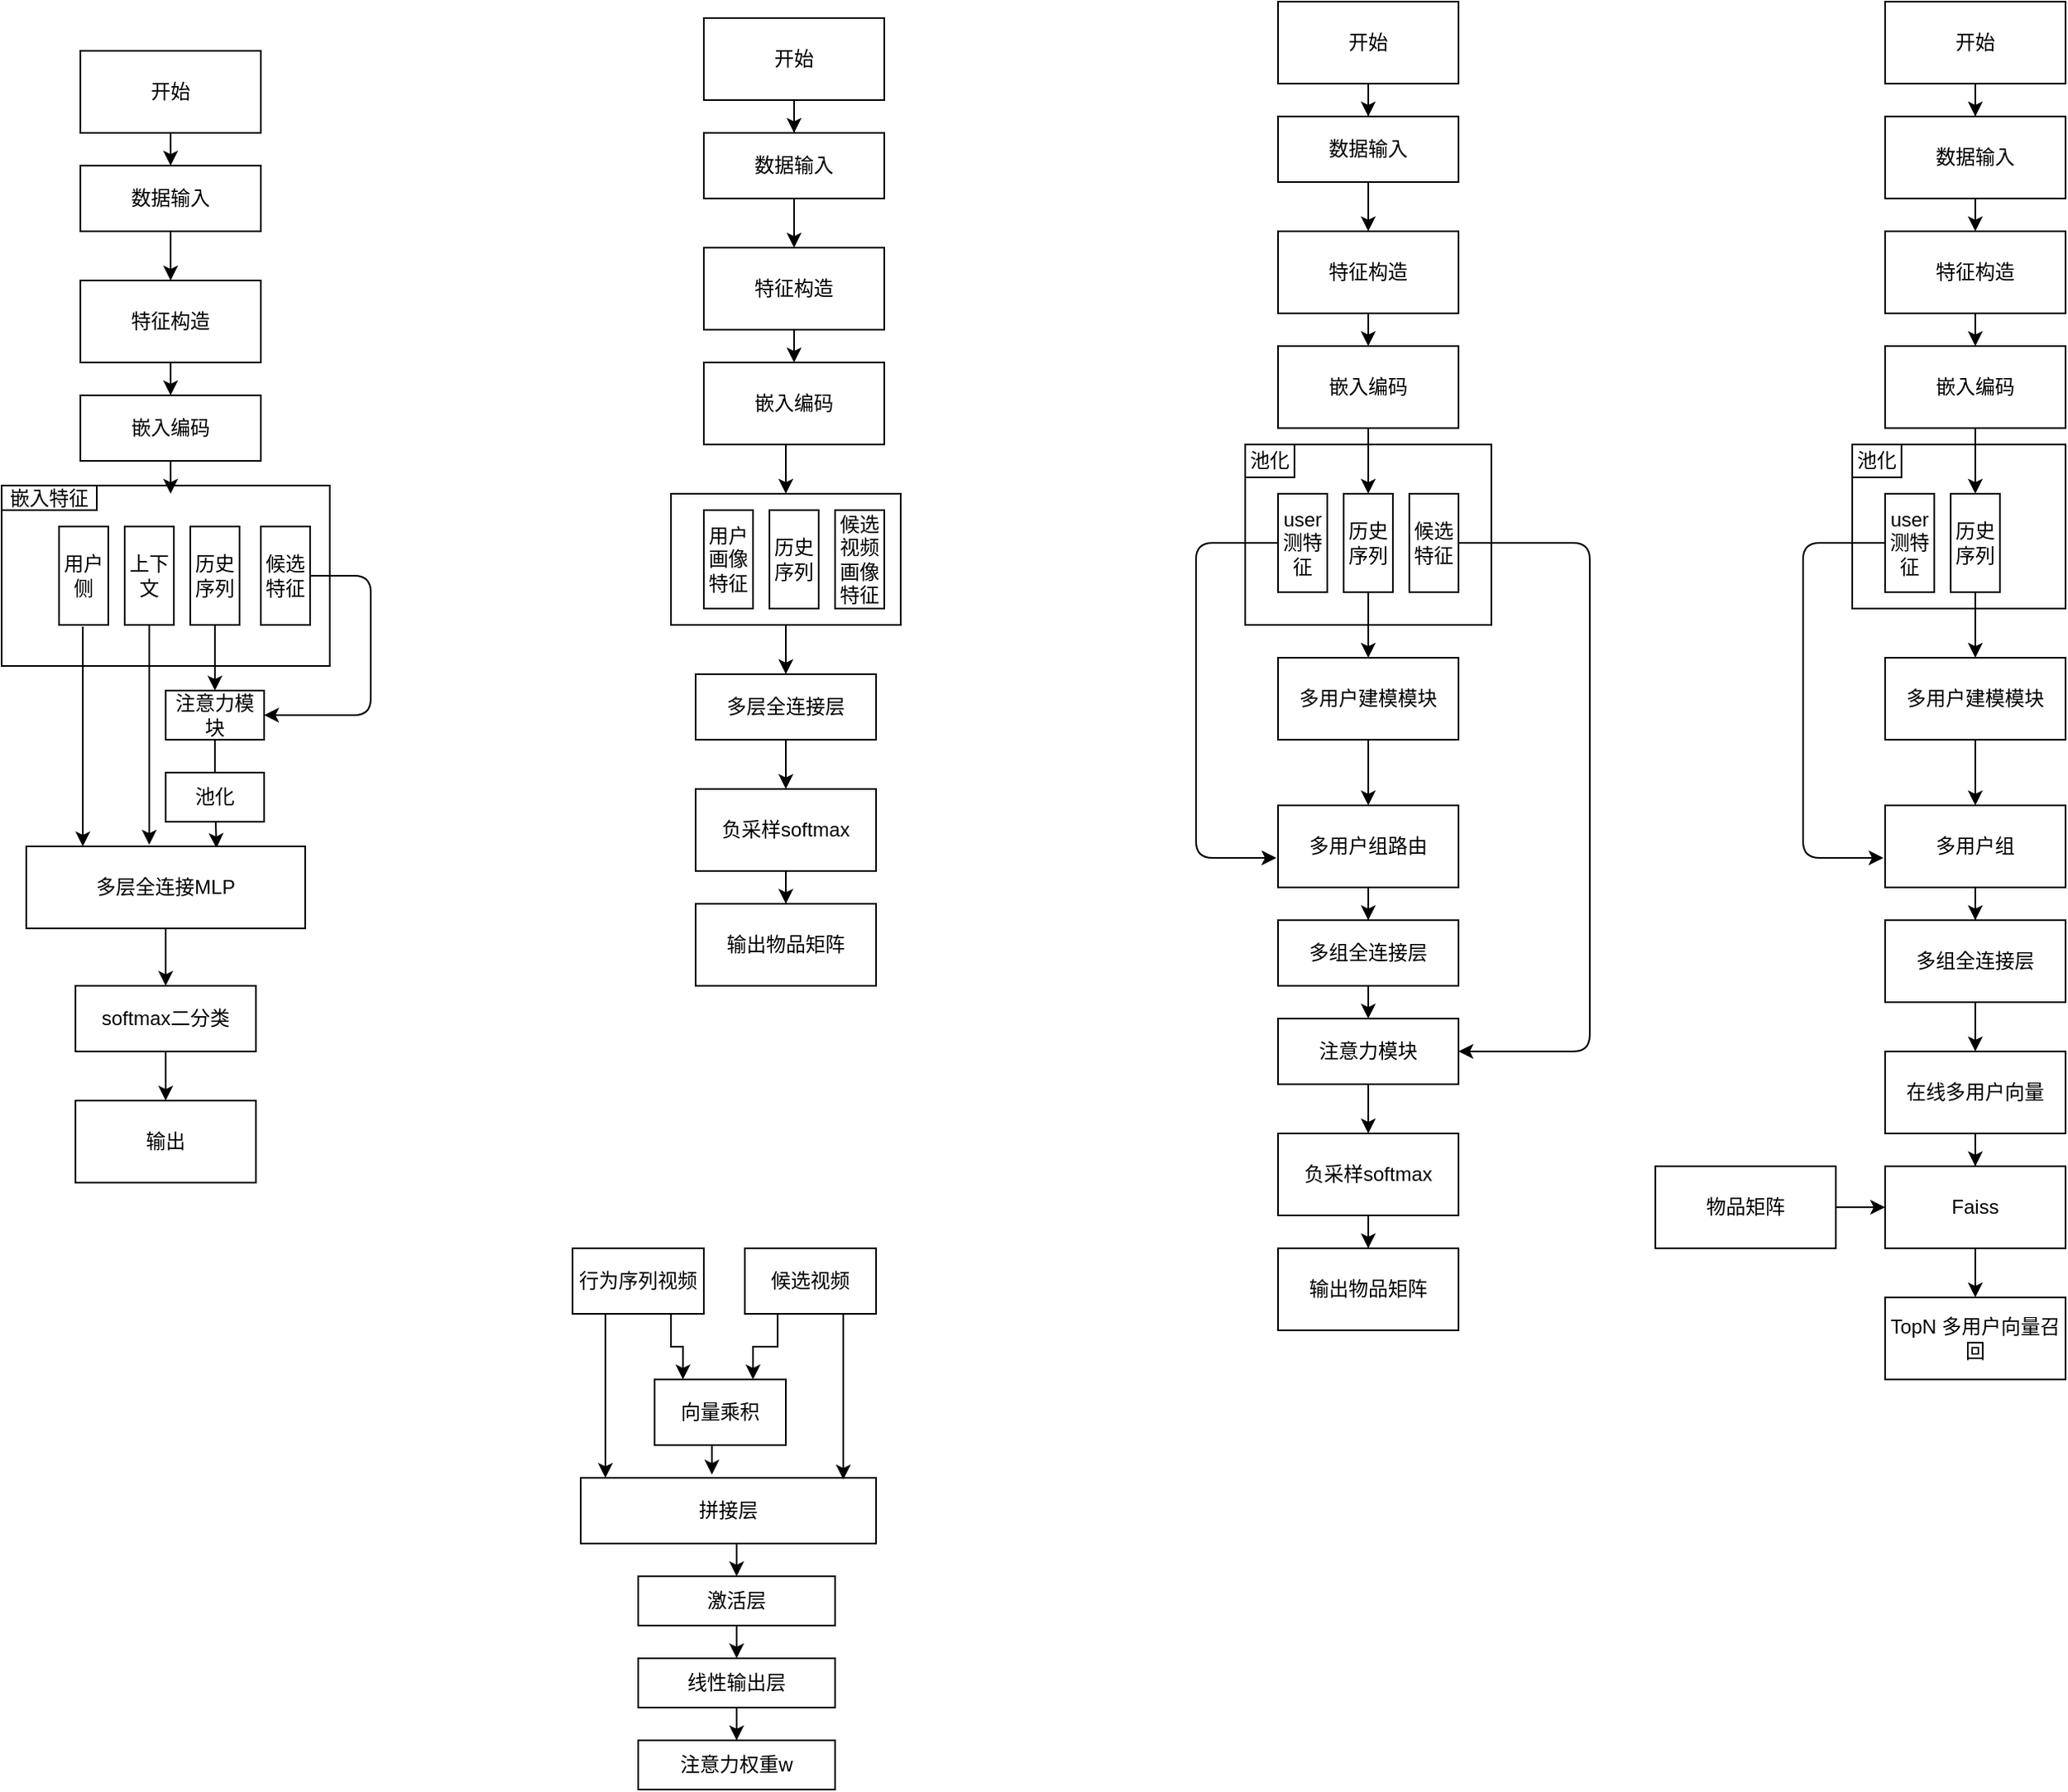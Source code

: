 <mxfile version="13.6.6" type="github">
  <diagram id="kIHqwGlhqWqu5CDYIjrJ" name="Page-1">
    <mxGraphModel dx="2184" dy="811" grid="1" gridSize="10" guides="1" tooltips="1" connect="1" arrows="1" fold="1" page="1" pageScale="1" pageWidth="827" pageHeight="1169" math="0" shadow="0">
      <root>
        <mxCell id="0" />
        <mxCell id="1" parent="0" />
        <mxCell id="nO3CZiCc7D_mRMo5f33q-48" value="" style="rounded=0;whiteSpace=wrap;html=1;" vertex="1" parent="1">
          <mxGeometry x="120" y="290" width="150" height="110" as="geometry" />
        </mxCell>
        <mxCell id="nO3CZiCc7D_mRMo5f33q-93" style="edgeStyle=orthogonalEdgeStyle;rounded=0;orthogonalLoop=1;jettySize=auto;html=1;entryX=0.5;entryY=0;entryDx=0;entryDy=0;" edge="1" parent="1" source="nO3CZiCc7D_mRMo5f33q-1" target="nO3CZiCc7D_mRMo5f33q-4">
          <mxGeometry relative="1" as="geometry" />
        </mxCell>
        <mxCell id="nO3CZiCc7D_mRMo5f33q-1" value="开始" style="rounded=0;whiteSpace=wrap;html=1;" vertex="1" parent="1">
          <mxGeometry x="140" y="20" width="110" height="50" as="geometry" />
        </mxCell>
        <mxCell id="nO3CZiCc7D_mRMo5f33q-94" style="edgeStyle=orthogonalEdgeStyle;rounded=0;orthogonalLoop=1;jettySize=auto;html=1;entryX=0.5;entryY=0;entryDx=0;entryDy=0;" edge="1" parent="1" source="nO3CZiCc7D_mRMo5f33q-4" target="nO3CZiCc7D_mRMo5f33q-5">
          <mxGeometry relative="1" as="geometry" />
        </mxCell>
        <mxCell id="nO3CZiCc7D_mRMo5f33q-4" value="数据输入" style="rounded=0;whiteSpace=wrap;html=1;" vertex="1" parent="1">
          <mxGeometry x="140" y="90" width="110" height="40" as="geometry" />
        </mxCell>
        <mxCell id="nO3CZiCc7D_mRMo5f33q-92" style="edgeStyle=orthogonalEdgeStyle;rounded=0;orthogonalLoop=1;jettySize=auto;html=1;exitX=0.5;exitY=1;exitDx=0;exitDy=0;entryX=0.5;entryY=0;entryDx=0;entryDy=0;" edge="1" parent="1" source="nO3CZiCc7D_mRMo5f33q-5" target="nO3CZiCc7D_mRMo5f33q-6">
          <mxGeometry relative="1" as="geometry" />
        </mxCell>
        <mxCell id="nO3CZiCc7D_mRMo5f33q-5" value="特征构造" style="rounded=0;whiteSpace=wrap;html=1;" vertex="1" parent="1">
          <mxGeometry x="140" y="160" width="110" height="50" as="geometry" />
        </mxCell>
        <mxCell id="nO3CZiCc7D_mRMo5f33q-58" style="edgeStyle=orthogonalEdgeStyle;rounded=0;orthogonalLoop=1;jettySize=auto;html=1;exitX=0.5;exitY=1;exitDx=0;exitDy=0;entryX=0.5;entryY=0;entryDx=0;entryDy=0;" edge="1" parent="1" source="nO3CZiCc7D_mRMo5f33q-6" target="nO3CZiCc7D_mRMo5f33q-46">
          <mxGeometry relative="1" as="geometry" />
        </mxCell>
        <mxCell id="nO3CZiCc7D_mRMo5f33q-6" value="嵌入编码" style="rounded=0;whiteSpace=wrap;html=1;" vertex="1" parent="1">
          <mxGeometry x="140" y="230" width="110" height="50" as="geometry" />
        </mxCell>
        <mxCell id="nO3CZiCc7D_mRMo5f33q-12" value="" style="edgeStyle=orthogonalEdgeStyle;rounded=0;orthogonalLoop=1;jettySize=auto;html=1;" edge="1" parent="1" source="nO3CZiCc7D_mRMo5f33q-7" target="nO3CZiCc7D_mRMo5f33q-11">
          <mxGeometry relative="1" as="geometry" />
        </mxCell>
        <mxCell id="nO3CZiCc7D_mRMo5f33q-7" value="多用户建模模块" style="rounded=0;whiteSpace=wrap;html=1;" vertex="1" parent="1">
          <mxGeometry x="140" y="420" width="110" height="50" as="geometry" />
        </mxCell>
        <mxCell id="nO3CZiCc7D_mRMo5f33q-14" value="" style="edgeStyle=orthogonalEdgeStyle;rounded=0;orthogonalLoop=1;jettySize=auto;html=1;" edge="1" parent="1" source="nO3CZiCc7D_mRMo5f33q-11" target="nO3CZiCc7D_mRMo5f33q-13">
          <mxGeometry relative="1" as="geometry" />
        </mxCell>
        <mxCell id="nO3CZiCc7D_mRMo5f33q-11" value="多用户组路由" style="rounded=0;whiteSpace=wrap;html=1;" vertex="1" parent="1">
          <mxGeometry x="140" y="510" width="110" height="50" as="geometry" />
        </mxCell>
        <mxCell id="nO3CZiCc7D_mRMo5f33q-96" style="edgeStyle=orthogonalEdgeStyle;rounded=0;orthogonalLoop=1;jettySize=auto;html=1;exitX=0.5;exitY=1;exitDx=0;exitDy=0;entryX=0.5;entryY=0;entryDx=0;entryDy=0;" edge="1" parent="1" source="nO3CZiCc7D_mRMo5f33q-13" target="nO3CZiCc7D_mRMo5f33q-34">
          <mxGeometry relative="1" as="geometry" />
        </mxCell>
        <mxCell id="nO3CZiCc7D_mRMo5f33q-13" value="多组全连接层" style="rounded=0;whiteSpace=wrap;html=1;" vertex="1" parent="1">
          <mxGeometry x="140" y="580" width="110" height="40" as="geometry" />
        </mxCell>
        <mxCell id="nO3CZiCc7D_mRMo5f33q-61" value="" style="edgeStyle=orthogonalEdgeStyle;rounded=0;orthogonalLoop=1;jettySize=auto;html=1;" edge="1" parent="1" source="nO3CZiCc7D_mRMo5f33q-15" target="nO3CZiCc7D_mRMo5f33q-60">
          <mxGeometry relative="1" as="geometry" />
        </mxCell>
        <mxCell id="nO3CZiCc7D_mRMo5f33q-15" value="负采样softmax" style="rounded=0;whiteSpace=wrap;html=1;" vertex="1" parent="1">
          <mxGeometry x="140" y="710" width="110" height="50" as="geometry" />
        </mxCell>
        <mxCell id="nO3CZiCc7D_mRMo5f33q-98" style="edgeStyle=orthogonalEdgeStyle;rounded=0;orthogonalLoop=1;jettySize=auto;html=1;exitX=0.5;exitY=1;exitDx=0;exitDy=0;entryX=0.5;entryY=0;entryDx=0;entryDy=0;" edge="1" parent="1" source="nO3CZiCc7D_mRMo5f33q-34" target="nO3CZiCc7D_mRMo5f33q-15">
          <mxGeometry relative="1" as="geometry" />
        </mxCell>
        <mxCell id="nO3CZiCc7D_mRMo5f33q-34" value="注意力模块" style="rounded=0;whiteSpace=wrap;html=1;" vertex="1" parent="1">
          <mxGeometry x="140" y="640" width="110" height="40" as="geometry" />
        </mxCell>
        <mxCell id="nO3CZiCc7D_mRMo5f33q-45" value="user测特征" style="rounded=0;whiteSpace=wrap;html=1;" vertex="1" parent="1">
          <mxGeometry x="140" y="320" width="30" height="60" as="geometry" />
        </mxCell>
        <mxCell id="nO3CZiCc7D_mRMo5f33q-59" value="" style="edgeStyle=orthogonalEdgeStyle;rounded=0;orthogonalLoop=1;jettySize=auto;html=1;" edge="1" parent="1" source="nO3CZiCc7D_mRMo5f33q-46" target="nO3CZiCc7D_mRMo5f33q-7">
          <mxGeometry relative="1" as="geometry" />
        </mxCell>
        <mxCell id="nO3CZiCc7D_mRMo5f33q-46" value="历史序列" style="rounded=0;whiteSpace=wrap;html=1;" vertex="1" parent="1">
          <mxGeometry x="180" y="320" width="30" height="60" as="geometry" />
        </mxCell>
        <mxCell id="nO3CZiCc7D_mRMo5f33q-47" value="候选特征" style="rounded=0;whiteSpace=wrap;html=1;" vertex="1" parent="1">
          <mxGeometry x="220" y="320" width="30" height="60" as="geometry" />
        </mxCell>
        <mxCell id="nO3CZiCc7D_mRMo5f33q-52" value="池化" style="rounded=0;whiteSpace=wrap;html=1;" vertex="1" parent="1">
          <mxGeometry x="120" y="290" width="30" height="20" as="geometry" />
        </mxCell>
        <mxCell id="nO3CZiCc7D_mRMo5f33q-56" value="" style="edgeStyle=elbowEdgeStyle;elbow=vertical;endArrow=classic;html=1;exitX=0;exitY=0.5;exitDx=0;exitDy=0;entryX=-0.009;entryY=0.64;entryDx=0;entryDy=0;entryPerimeter=0;" edge="1" parent="1" source="nO3CZiCc7D_mRMo5f33q-45" target="nO3CZiCc7D_mRMo5f33q-11">
          <mxGeometry width="50" height="50" relative="1" as="geometry">
            <mxPoint x="50" y="360" as="sourcePoint" />
            <mxPoint x="120" y="630" as="targetPoint" />
            <Array as="points">
              <mxPoint x="90" y="450" />
              <mxPoint x="90" y="530" />
              <mxPoint x="90" y="480" />
              <mxPoint x="50" y="440" />
            </Array>
          </mxGeometry>
        </mxCell>
        <mxCell id="nO3CZiCc7D_mRMo5f33q-57" value="" style="edgeStyle=elbowEdgeStyle;elbow=vertical;endArrow=classic;html=1;entryX=1;entryY=0.5;entryDx=0;entryDy=0;exitX=1;exitY=0.5;exitDx=0;exitDy=0;" edge="1" parent="1" source="nO3CZiCc7D_mRMo5f33q-47" target="nO3CZiCc7D_mRMo5f33q-34">
          <mxGeometry width="50" height="50" relative="1" as="geometry">
            <mxPoint x="310" y="350" as="sourcePoint" />
            <mxPoint x="360" y="560" as="targetPoint" />
            <Array as="points">
              <mxPoint x="330" y="530" />
              <mxPoint x="100" y="540" />
              <mxPoint x="100" y="490" />
              <mxPoint x="60" y="450" />
            </Array>
          </mxGeometry>
        </mxCell>
        <mxCell id="nO3CZiCc7D_mRMo5f33q-60" value="输出物品矩阵" style="rounded=0;whiteSpace=wrap;html=1;" vertex="1" parent="1">
          <mxGeometry x="140" y="780" width="110" height="50" as="geometry" />
        </mxCell>
        <mxCell id="nO3CZiCc7D_mRMo5f33q-62" value="" style="rounded=0;whiteSpace=wrap;html=1;" vertex="1" parent="1">
          <mxGeometry x="490" y="290" width="130" height="100" as="geometry" />
        </mxCell>
        <mxCell id="nO3CZiCc7D_mRMo5f33q-99" style="edgeStyle=orthogonalEdgeStyle;rounded=0;orthogonalLoop=1;jettySize=auto;html=1;entryX=0.5;entryY=0;entryDx=0;entryDy=0;" edge="1" parent="1" source="nO3CZiCc7D_mRMo5f33q-64" target="nO3CZiCc7D_mRMo5f33q-66">
          <mxGeometry relative="1" as="geometry" />
        </mxCell>
        <mxCell id="nO3CZiCc7D_mRMo5f33q-64" value="开始" style="rounded=0;whiteSpace=wrap;html=1;" vertex="1" parent="1">
          <mxGeometry x="510" y="20" width="110" height="50" as="geometry" />
        </mxCell>
        <mxCell id="nO3CZiCc7D_mRMo5f33q-100" style="edgeStyle=orthogonalEdgeStyle;rounded=0;orthogonalLoop=1;jettySize=auto;html=1;exitX=0.5;exitY=1;exitDx=0;exitDy=0;entryX=0.5;entryY=0;entryDx=0;entryDy=0;" edge="1" parent="1" source="nO3CZiCc7D_mRMo5f33q-66" target="nO3CZiCc7D_mRMo5f33q-67">
          <mxGeometry relative="1" as="geometry" />
        </mxCell>
        <mxCell id="nO3CZiCc7D_mRMo5f33q-66" value="数据输入" style="rounded=0;whiteSpace=wrap;html=1;" vertex="1" parent="1">
          <mxGeometry x="510" y="90" width="110" height="50" as="geometry" />
        </mxCell>
        <mxCell id="nO3CZiCc7D_mRMo5f33q-95" style="edgeStyle=orthogonalEdgeStyle;rounded=0;orthogonalLoop=1;jettySize=auto;html=1;exitX=0.5;exitY=1;exitDx=0;exitDy=0;entryX=0.5;entryY=0;entryDx=0;entryDy=0;" edge="1" parent="1" source="nO3CZiCc7D_mRMo5f33q-67" target="nO3CZiCc7D_mRMo5f33q-69">
          <mxGeometry relative="1" as="geometry" />
        </mxCell>
        <mxCell id="nO3CZiCc7D_mRMo5f33q-67" value="特征构造" style="rounded=0;whiteSpace=wrap;html=1;" vertex="1" parent="1">
          <mxGeometry x="510" y="160" width="110" height="50" as="geometry" />
        </mxCell>
        <mxCell id="nO3CZiCc7D_mRMo5f33q-68" style="edgeStyle=orthogonalEdgeStyle;rounded=0;orthogonalLoop=1;jettySize=auto;html=1;exitX=0.5;exitY=1;exitDx=0;exitDy=0;entryX=0.5;entryY=0;entryDx=0;entryDy=0;" edge="1" parent="1" source="nO3CZiCc7D_mRMo5f33q-69" target="nO3CZiCc7D_mRMo5f33q-81">
          <mxGeometry relative="1" as="geometry" />
        </mxCell>
        <mxCell id="nO3CZiCc7D_mRMo5f33q-69" value="嵌入编码" style="rounded=0;whiteSpace=wrap;html=1;" vertex="1" parent="1">
          <mxGeometry x="510" y="230" width="110" height="50" as="geometry" />
        </mxCell>
        <mxCell id="nO3CZiCc7D_mRMo5f33q-70" value="" style="edgeStyle=orthogonalEdgeStyle;rounded=0;orthogonalLoop=1;jettySize=auto;html=1;" edge="1" parent="1" source="nO3CZiCc7D_mRMo5f33q-71" target="nO3CZiCc7D_mRMo5f33q-73">
          <mxGeometry relative="1" as="geometry" />
        </mxCell>
        <mxCell id="nO3CZiCc7D_mRMo5f33q-71" value="多用户建模模块" style="rounded=0;whiteSpace=wrap;html=1;" vertex="1" parent="1">
          <mxGeometry x="510" y="420" width="110" height="50" as="geometry" />
        </mxCell>
        <mxCell id="nO3CZiCc7D_mRMo5f33q-72" value="" style="edgeStyle=orthogonalEdgeStyle;rounded=0;orthogonalLoop=1;jettySize=auto;html=1;" edge="1" parent="1" source="nO3CZiCc7D_mRMo5f33q-73" target="nO3CZiCc7D_mRMo5f33q-75">
          <mxGeometry relative="1" as="geometry" />
        </mxCell>
        <mxCell id="nO3CZiCc7D_mRMo5f33q-73" value="多用户组" style="rounded=0;whiteSpace=wrap;html=1;" vertex="1" parent="1">
          <mxGeometry x="510" y="510" width="110" height="50" as="geometry" />
        </mxCell>
        <mxCell id="nO3CZiCc7D_mRMo5f33q-74" value="" style="edgeStyle=orthogonalEdgeStyle;rounded=0;orthogonalLoop=1;jettySize=auto;html=1;" edge="1" parent="1" source="nO3CZiCc7D_mRMo5f33q-75" target="nO3CZiCc7D_mRMo5f33q-77">
          <mxGeometry relative="1" as="geometry" />
        </mxCell>
        <mxCell id="nO3CZiCc7D_mRMo5f33q-75" value="多组全连接层" style="rounded=0;whiteSpace=wrap;html=1;" vertex="1" parent="1">
          <mxGeometry x="510" y="580" width="110" height="50" as="geometry" />
        </mxCell>
        <mxCell id="nO3CZiCc7D_mRMo5f33q-76" value="" style="edgeStyle=orthogonalEdgeStyle;rounded=0;orthogonalLoop=1;jettySize=auto;html=1;" edge="1" parent="1" source="nO3CZiCc7D_mRMo5f33q-77" target="nO3CZiCc7D_mRMo5f33q-86">
          <mxGeometry relative="1" as="geometry" />
        </mxCell>
        <mxCell id="nO3CZiCc7D_mRMo5f33q-77" value="在线多用户向量" style="rounded=0;whiteSpace=wrap;html=1;" vertex="1" parent="1">
          <mxGeometry x="510" y="660" width="110" height="50" as="geometry" />
        </mxCell>
        <mxCell id="nO3CZiCc7D_mRMo5f33q-79" value="user测特征" style="rounded=0;whiteSpace=wrap;html=1;" vertex="1" parent="1">
          <mxGeometry x="510" y="320" width="30" height="60" as="geometry" />
        </mxCell>
        <mxCell id="nO3CZiCc7D_mRMo5f33q-80" value="" style="edgeStyle=orthogonalEdgeStyle;rounded=0;orthogonalLoop=1;jettySize=auto;html=1;" edge="1" parent="1" source="nO3CZiCc7D_mRMo5f33q-81" target="nO3CZiCc7D_mRMo5f33q-71">
          <mxGeometry relative="1" as="geometry" />
        </mxCell>
        <mxCell id="nO3CZiCc7D_mRMo5f33q-81" value="历史序列" style="rounded=0;whiteSpace=wrap;html=1;" vertex="1" parent="1">
          <mxGeometry x="550" y="320" width="30" height="60" as="geometry" />
        </mxCell>
        <mxCell id="nO3CZiCc7D_mRMo5f33q-83" value="池化" style="rounded=0;whiteSpace=wrap;html=1;" vertex="1" parent="1">
          <mxGeometry x="490" y="290" width="30" height="20" as="geometry" />
        </mxCell>
        <mxCell id="nO3CZiCc7D_mRMo5f33q-84" value="" style="edgeStyle=elbowEdgeStyle;elbow=vertical;endArrow=classic;html=1;exitX=0;exitY=0.5;exitDx=0;exitDy=0;entryX=-0.009;entryY=0.64;entryDx=0;entryDy=0;entryPerimeter=0;" edge="1" parent="1" source="nO3CZiCc7D_mRMo5f33q-79" target="nO3CZiCc7D_mRMo5f33q-73">
          <mxGeometry width="50" height="50" relative="1" as="geometry">
            <mxPoint x="420" y="360" as="sourcePoint" />
            <mxPoint x="490" y="630" as="targetPoint" />
            <Array as="points">
              <mxPoint x="460" y="450" />
              <mxPoint x="460" y="530" />
              <mxPoint x="460" y="480" />
              <mxPoint x="420" y="440" />
            </Array>
          </mxGeometry>
        </mxCell>
        <mxCell id="nO3CZiCc7D_mRMo5f33q-90" value="" style="edgeStyle=orthogonalEdgeStyle;rounded=0;orthogonalLoop=1;jettySize=auto;html=1;" edge="1" parent="1" source="nO3CZiCc7D_mRMo5f33q-86" target="nO3CZiCc7D_mRMo5f33q-89">
          <mxGeometry relative="1" as="geometry" />
        </mxCell>
        <mxCell id="nO3CZiCc7D_mRMo5f33q-86" value="Faiss" style="rounded=0;whiteSpace=wrap;html=1;" vertex="1" parent="1">
          <mxGeometry x="510" y="730" width="110" height="50" as="geometry" />
        </mxCell>
        <mxCell id="nO3CZiCc7D_mRMo5f33q-88" value="" style="edgeStyle=orthogonalEdgeStyle;rounded=0;orthogonalLoop=1;jettySize=auto;html=1;" edge="1" parent="1" source="nO3CZiCc7D_mRMo5f33q-87" target="nO3CZiCc7D_mRMo5f33q-86">
          <mxGeometry relative="1" as="geometry" />
        </mxCell>
        <mxCell id="nO3CZiCc7D_mRMo5f33q-87" value="物品矩阵" style="rounded=0;whiteSpace=wrap;html=1;" vertex="1" parent="1">
          <mxGeometry x="370" y="730" width="110" height="50" as="geometry" />
        </mxCell>
        <mxCell id="nO3CZiCc7D_mRMo5f33q-89" value="TopN 多用户向量召回" style="rounded=0;whiteSpace=wrap;html=1;" vertex="1" parent="1">
          <mxGeometry x="510" y="810" width="110" height="50" as="geometry" />
        </mxCell>
        <mxCell id="nO3CZiCc7D_mRMo5f33q-133" style="edgeStyle=orthogonalEdgeStyle;rounded=0;orthogonalLoop=1;jettySize=auto;html=1;exitX=0.5;exitY=1;exitDx=0;exitDy=0;entryX=0.5;entryY=0;entryDx=0;entryDy=0;" edge="1" parent="1" target="nO3CZiCc7D_mRMo5f33q-115">
          <mxGeometry relative="1" as="geometry">
            <mxPoint x="-165" y="400" as="sourcePoint" />
          </mxGeometry>
        </mxCell>
        <mxCell id="nO3CZiCc7D_mRMo5f33q-101" value="" style="rounded=0;whiteSpace=wrap;html=1;" vertex="1" parent="1">
          <mxGeometry x="-230" y="320" width="140" height="80" as="geometry" />
        </mxCell>
        <mxCell id="nO3CZiCc7D_mRMo5f33q-102" style="edgeStyle=orthogonalEdgeStyle;rounded=0;orthogonalLoop=1;jettySize=auto;html=1;entryX=0.5;entryY=0;entryDx=0;entryDy=0;" edge="1" parent="1" source="nO3CZiCc7D_mRMo5f33q-103" target="nO3CZiCc7D_mRMo5f33q-105">
          <mxGeometry relative="1" as="geometry" />
        </mxCell>
        <mxCell id="nO3CZiCc7D_mRMo5f33q-103" value="开始" style="rounded=0;whiteSpace=wrap;html=1;" vertex="1" parent="1">
          <mxGeometry x="-210" y="30" width="110" height="50" as="geometry" />
        </mxCell>
        <mxCell id="nO3CZiCc7D_mRMo5f33q-104" style="edgeStyle=orthogonalEdgeStyle;rounded=0;orthogonalLoop=1;jettySize=auto;html=1;entryX=0.5;entryY=0;entryDx=0;entryDy=0;" edge="1" parent="1" source="nO3CZiCc7D_mRMo5f33q-105" target="nO3CZiCc7D_mRMo5f33q-107">
          <mxGeometry relative="1" as="geometry" />
        </mxCell>
        <mxCell id="nO3CZiCc7D_mRMo5f33q-105" value="数据输入" style="rounded=0;whiteSpace=wrap;html=1;" vertex="1" parent="1">
          <mxGeometry x="-210" y="100" width="110" height="40" as="geometry" />
        </mxCell>
        <mxCell id="nO3CZiCc7D_mRMo5f33q-106" style="edgeStyle=orthogonalEdgeStyle;rounded=0;orthogonalLoop=1;jettySize=auto;html=1;exitX=0.5;exitY=1;exitDx=0;exitDy=0;entryX=0.5;entryY=0;entryDx=0;entryDy=0;" edge="1" parent="1" source="nO3CZiCc7D_mRMo5f33q-107" target="nO3CZiCc7D_mRMo5f33q-109">
          <mxGeometry relative="1" as="geometry" />
        </mxCell>
        <mxCell id="nO3CZiCc7D_mRMo5f33q-107" value="特征构造" style="rounded=0;whiteSpace=wrap;html=1;" vertex="1" parent="1">
          <mxGeometry x="-210" y="170" width="110" height="50" as="geometry" />
        </mxCell>
        <mxCell id="nO3CZiCc7D_mRMo5f33q-131" style="edgeStyle=orthogonalEdgeStyle;rounded=0;orthogonalLoop=1;jettySize=auto;html=1;exitX=0.5;exitY=1;exitDx=0;exitDy=0;entryX=0.5;entryY=0;entryDx=0;entryDy=0;" edge="1" parent="1" source="nO3CZiCc7D_mRMo5f33q-109" target="nO3CZiCc7D_mRMo5f33q-101">
          <mxGeometry relative="1" as="geometry" />
        </mxCell>
        <mxCell id="nO3CZiCc7D_mRMo5f33q-109" value="嵌入编码" style="rounded=0;whiteSpace=wrap;html=1;" vertex="1" parent="1">
          <mxGeometry x="-210" y="240" width="110" height="50" as="geometry" />
        </mxCell>
        <mxCell id="nO3CZiCc7D_mRMo5f33q-134" style="edgeStyle=orthogonalEdgeStyle;rounded=0;orthogonalLoop=1;jettySize=auto;html=1;exitX=0.5;exitY=1;exitDx=0;exitDy=0;entryX=0.5;entryY=0;entryDx=0;entryDy=0;" edge="1" parent="1" source="nO3CZiCc7D_mRMo5f33q-115" target="nO3CZiCc7D_mRMo5f33q-117">
          <mxGeometry relative="1" as="geometry" />
        </mxCell>
        <mxCell id="nO3CZiCc7D_mRMo5f33q-115" value="多层全连接层" style="rounded=0;whiteSpace=wrap;html=1;" vertex="1" parent="1">
          <mxGeometry x="-215" y="430" width="110" height="40" as="geometry" />
        </mxCell>
        <mxCell id="nO3CZiCc7D_mRMo5f33q-116" value="" style="edgeStyle=orthogonalEdgeStyle;rounded=0;orthogonalLoop=1;jettySize=auto;html=1;" edge="1" parent="1" source="nO3CZiCc7D_mRMo5f33q-117" target="nO3CZiCc7D_mRMo5f33q-127">
          <mxGeometry relative="1" as="geometry" />
        </mxCell>
        <mxCell id="nO3CZiCc7D_mRMo5f33q-117" value="负采样softmax" style="rounded=0;whiteSpace=wrap;html=1;" vertex="1" parent="1">
          <mxGeometry x="-215" y="500" width="110" height="50" as="geometry" />
        </mxCell>
        <mxCell id="nO3CZiCc7D_mRMo5f33q-120" value="用户画像特征" style="rounded=0;whiteSpace=wrap;html=1;" vertex="1" parent="1">
          <mxGeometry x="-210" y="330" width="30" height="60" as="geometry" />
        </mxCell>
        <mxCell id="nO3CZiCc7D_mRMo5f33q-122" value="历史序列" style="rounded=0;whiteSpace=wrap;html=1;" vertex="1" parent="1">
          <mxGeometry x="-170" y="330" width="30" height="60" as="geometry" />
        </mxCell>
        <mxCell id="nO3CZiCc7D_mRMo5f33q-123" value="候选视频画像特征" style="rounded=0;whiteSpace=wrap;html=1;" vertex="1" parent="1">
          <mxGeometry x="-130" y="330" width="30" height="60" as="geometry" />
        </mxCell>
        <mxCell id="nO3CZiCc7D_mRMo5f33q-127" value="输出物品矩阵" style="rounded=0;whiteSpace=wrap;html=1;" vertex="1" parent="1">
          <mxGeometry x="-215" y="570" width="110" height="50" as="geometry" />
        </mxCell>
        <mxCell id="nO3CZiCc7D_mRMo5f33q-135" value="" style="rounded=0;whiteSpace=wrap;html=1;" vertex="1" parent="1">
          <mxGeometry x="-638" y="315" width="200" height="110" as="geometry" />
        </mxCell>
        <mxCell id="nO3CZiCc7D_mRMo5f33q-136" style="edgeStyle=orthogonalEdgeStyle;rounded=0;orthogonalLoop=1;jettySize=auto;html=1;entryX=0.5;entryY=0;entryDx=0;entryDy=0;" edge="1" parent="1" source="nO3CZiCc7D_mRMo5f33q-137" target="nO3CZiCc7D_mRMo5f33q-139">
          <mxGeometry relative="1" as="geometry" />
        </mxCell>
        <mxCell id="nO3CZiCc7D_mRMo5f33q-137" value="开始" style="rounded=0;whiteSpace=wrap;html=1;" vertex="1" parent="1">
          <mxGeometry x="-590" y="50" width="110" height="50" as="geometry" />
        </mxCell>
        <mxCell id="nO3CZiCc7D_mRMo5f33q-138" style="edgeStyle=orthogonalEdgeStyle;rounded=0;orthogonalLoop=1;jettySize=auto;html=1;entryX=0.5;entryY=0;entryDx=0;entryDy=0;" edge="1" parent="1" source="nO3CZiCc7D_mRMo5f33q-139" target="nO3CZiCc7D_mRMo5f33q-141">
          <mxGeometry relative="1" as="geometry" />
        </mxCell>
        <mxCell id="nO3CZiCc7D_mRMo5f33q-139" value="数据输入" style="rounded=0;whiteSpace=wrap;html=1;" vertex="1" parent="1">
          <mxGeometry x="-590" y="120" width="110" height="40" as="geometry" />
        </mxCell>
        <mxCell id="nO3CZiCc7D_mRMo5f33q-140" style="edgeStyle=orthogonalEdgeStyle;rounded=0;orthogonalLoop=1;jettySize=auto;html=1;exitX=0.5;exitY=1;exitDx=0;exitDy=0;entryX=0.5;entryY=0;entryDx=0;entryDy=0;" edge="1" parent="1" source="nO3CZiCc7D_mRMo5f33q-141" target="nO3CZiCc7D_mRMo5f33q-143">
          <mxGeometry relative="1" as="geometry" />
        </mxCell>
        <mxCell id="nO3CZiCc7D_mRMo5f33q-141" value="特征构造" style="rounded=0;whiteSpace=wrap;html=1;" vertex="1" parent="1">
          <mxGeometry x="-590" y="190" width="110" height="50" as="geometry" />
        </mxCell>
        <mxCell id="nO3CZiCc7D_mRMo5f33q-142" style="edgeStyle=orthogonalEdgeStyle;rounded=0;orthogonalLoop=1;jettySize=auto;html=1;exitX=0.5;exitY=1;exitDx=0;exitDy=0;" edge="1" parent="1" source="nO3CZiCc7D_mRMo5f33q-143">
          <mxGeometry relative="1" as="geometry">
            <mxPoint x="-535" y="320" as="targetPoint" />
          </mxGeometry>
        </mxCell>
        <mxCell id="nO3CZiCc7D_mRMo5f33q-143" value="嵌入编码" style="rounded=0;whiteSpace=wrap;html=1;" vertex="1" parent="1">
          <mxGeometry x="-590" y="260" width="110" height="40" as="geometry" />
        </mxCell>
        <mxCell id="nO3CZiCc7D_mRMo5f33q-144" value="" style="edgeStyle=orthogonalEdgeStyle;rounded=0;orthogonalLoop=1;jettySize=auto;html=1;entryX=0.682;entryY=0.02;entryDx=0;entryDy=0;entryPerimeter=0;" edge="1" parent="1" source="nO3CZiCc7D_mRMo5f33q-145" target="nO3CZiCc7D_mRMo5f33q-147">
          <mxGeometry relative="1" as="geometry" />
        </mxCell>
        <mxCell id="nO3CZiCc7D_mRMo5f33q-145" value="注意力模块" style="rounded=0;whiteSpace=wrap;html=1;" vertex="1" parent="1">
          <mxGeometry x="-538" y="440" width="60" height="30" as="geometry" />
        </mxCell>
        <mxCell id="nO3CZiCc7D_mRMo5f33q-171" style="edgeStyle=orthogonalEdgeStyle;rounded=0;orthogonalLoop=1;jettySize=auto;html=1;entryX=0.5;entryY=0;entryDx=0;entryDy=0;" edge="1" parent="1" source="nO3CZiCc7D_mRMo5f33q-147" target="nO3CZiCc7D_mRMo5f33q-153">
          <mxGeometry relative="1" as="geometry" />
        </mxCell>
        <mxCell id="nO3CZiCc7D_mRMo5f33q-147" value="&lt;span&gt;多层全连接MLP&lt;/span&gt;" style="rounded=0;whiteSpace=wrap;html=1;" vertex="1" parent="1">
          <mxGeometry x="-623" y="535" width="170" height="50" as="geometry" />
        </mxCell>
        <mxCell id="nO3CZiCc7D_mRMo5f33q-151" value="输出" style="rounded=0;whiteSpace=wrap;html=1;" vertex="1" parent="1">
          <mxGeometry x="-593" y="690" width="110" height="50" as="geometry" />
        </mxCell>
        <mxCell id="nO3CZiCc7D_mRMo5f33q-152" style="edgeStyle=orthogonalEdgeStyle;rounded=0;orthogonalLoop=1;jettySize=auto;html=1;exitX=0.5;exitY=1;exitDx=0;exitDy=0;entryX=0.5;entryY=0;entryDx=0;entryDy=0;" edge="1" parent="1" source="nO3CZiCc7D_mRMo5f33q-153" target="nO3CZiCc7D_mRMo5f33q-151">
          <mxGeometry relative="1" as="geometry" />
        </mxCell>
        <mxCell id="nO3CZiCc7D_mRMo5f33q-153" value="softmax二分类" style="rounded=0;whiteSpace=wrap;html=1;" vertex="1" parent="1">
          <mxGeometry x="-593" y="620" width="110" height="40" as="geometry" />
        </mxCell>
        <mxCell id="nO3CZiCc7D_mRMo5f33q-154" value="用户侧" style="rounded=0;whiteSpace=wrap;html=1;" vertex="1" parent="1">
          <mxGeometry x="-603" y="340" width="30" height="60" as="geometry" />
        </mxCell>
        <mxCell id="nO3CZiCc7D_mRMo5f33q-155" value="" style="edgeStyle=orthogonalEdgeStyle;rounded=0;orthogonalLoop=1;jettySize=auto;html=1;" edge="1" parent="1" source="nO3CZiCc7D_mRMo5f33q-156" target="nO3CZiCc7D_mRMo5f33q-145">
          <mxGeometry relative="1" as="geometry" />
        </mxCell>
        <mxCell id="nO3CZiCc7D_mRMo5f33q-156" value="历史序列" style="rounded=0;whiteSpace=wrap;html=1;" vertex="1" parent="1">
          <mxGeometry x="-523" y="340" width="30" height="60" as="geometry" />
        </mxCell>
        <mxCell id="nO3CZiCc7D_mRMo5f33q-167" style="edgeStyle=orthogonalEdgeStyle;rounded=0;orthogonalLoop=1;jettySize=auto;html=1;entryX=0.441;entryY=-0.02;entryDx=0;entryDy=0;entryPerimeter=0;" edge="1" parent="1" source="nO3CZiCc7D_mRMo5f33q-157" target="nO3CZiCc7D_mRMo5f33q-147">
          <mxGeometry relative="1" as="geometry" />
        </mxCell>
        <mxCell id="nO3CZiCc7D_mRMo5f33q-157" value="上下文" style="rounded=0;whiteSpace=wrap;html=1;" vertex="1" parent="1">
          <mxGeometry x="-563" y="340" width="30" height="60" as="geometry" />
        </mxCell>
        <mxCell id="nO3CZiCc7D_mRMo5f33q-160" value="" style="edgeStyle=elbowEdgeStyle;elbow=vertical;endArrow=classic;html=1;entryX=1;entryY=0.5;entryDx=0;entryDy=0;exitX=1;exitY=0.5;exitDx=0;exitDy=0;" edge="1" parent="1" source="nO3CZiCc7D_mRMo5f33q-162" target="nO3CZiCc7D_mRMo5f33q-145">
          <mxGeometry width="50" height="50" relative="1" as="geometry">
            <mxPoint x="-433" y="370" as="sourcePoint" />
            <mxPoint x="-383" y="580" as="targetPoint" />
            <Array as="points">
              <mxPoint x="-413" y="550" />
              <mxPoint x="-643" y="560" />
              <mxPoint x="-643" y="510" />
              <mxPoint x="-683" y="470" />
            </Array>
          </mxGeometry>
        </mxCell>
        <mxCell id="nO3CZiCc7D_mRMo5f33q-162" value="候选特征" style="rounded=0;whiteSpace=wrap;html=1;" vertex="1" parent="1">
          <mxGeometry x="-480" y="340" width="30" height="60" as="geometry" />
        </mxCell>
        <mxCell id="nO3CZiCc7D_mRMo5f33q-169" value="池化" style="rounded=0;whiteSpace=wrap;html=1;" vertex="1" parent="1">
          <mxGeometry x="-538" y="490" width="60" height="30" as="geometry" />
        </mxCell>
        <mxCell id="nO3CZiCc7D_mRMo5f33q-172" style="edgeStyle=orthogonalEdgeStyle;rounded=0;orthogonalLoop=1;jettySize=auto;html=1;entryX=0.441;entryY=-0.02;entryDx=0;entryDy=0;entryPerimeter=0;" edge="1" parent="1">
          <mxGeometry relative="1" as="geometry">
            <mxPoint x="-588.5" y="401" as="sourcePoint" />
            <mxPoint x="-588.5" y="535" as="targetPoint" />
          </mxGeometry>
        </mxCell>
        <mxCell id="nO3CZiCc7D_mRMo5f33q-175" value="嵌入特征" style="rounded=0;whiteSpace=wrap;html=1;" vertex="1" parent="1">
          <mxGeometry x="-638" y="315" width="58" height="15" as="geometry" />
        </mxCell>
        <mxCell id="nO3CZiCc7D_mRMo5f33q-276" value="" style="edgeStyle=orthogonalEdgeStyle;rounded=0;orthogonalLoop=1;jettySize=auto;html=1;entryX=0.216;entryY=0;entryDx=0;entryDy=0;entryPerimeter=0;exitX=0.75;exitY=1;exitDx=0;exitDy=0;" edge="1" parent="1" source="nO3CZiCc7D_mRMo5f33q-274" target="nO3CZiCc7D_mRMo5f33q-275">
          <mxGeometry relative="1" as="geometry" />
        </mxCell>
        <mxCell id="nO3CZiCc7D_mRMo5f33q-281" style="edgeStyle=orthogonalEdgeStyle;rounded=0;orthogonalLoop=1;jettySize=auto;html=1;exitX=0.25;exitY=1;exitDx=0;exitDy=0;" edge="1" parent="1" source="nO3CZiCc7D_mRMo5f33q-274">
          <mxGeometry relative="1" as="geometry">
            <mxPoint x="-270" y="920" as="targetPoint" />
          </mxGeometry>
        </mxCell>
        <mxCell id="nO3CZiCc7D_mRMo5f33q-274" value="行为序列视频" style="rounded=0;whiteSpace=wrap;html=1;" vertex="1" parent="1">
          <mxGeometry x="-290" y="780" width="80" height="40" as="geometry" />
        </mxCell>
        <mxCell id="nO3CZiCc7D_mRMo5f33q-287" style="edgeStyle=orthogonalEdgeStyle;rounded=0;orthogonalLoop=1;jettySize=auto;html=1;exitX=0.5;exitY=1;exitDx=0;exitDy=0;entryX=0.444;entryY=-0.05;entryDx=0;entryDy=0;entryPerimeter=0;" edge="1" parent="1" source="nO3CZiCc7D_mRMo5f33q-275" target="nO3CZiCc7D_mRMo5f33q-277">
          <mxGeometry relative="1" as="geometry" />
        </mxCell>
        <mxCell id="nO3CZiCc7D_mRMo5f33q-275" value="向量乘积" style="rounded=0;whiteSpace=wrap;html=1;" vertex="1" parent="1">
          <mxGeometry x="-240" y="860" width="80" height="40" as="geometry" />
        </mxCell>
        <mxCell id="nO3CZiCc7D_mRMo5f33q-288" style="edgeStyle=orthogonalEdgeStyle;rounded=0;orthogonalLoop=1;jettySize=auto;html=1;exitX=0.5;exitY=1;exitDx=0;exitDy=0;entryX=0.5;entryY=0;entryDx=0;entryDy=0;" edge="1" parent="1" source="nO3CZiCc7D_mRMo5f33q-277" target="nO3CZiCc7D_mRMo5f33q-283">
          <mxGeometry relative="1" as="geometry" />
        </mxCell>
        <mxCell id="nO3CZiCc7D_mRMo5f33q-277" value="拼接层" style="rounded=0;whiteSpace=wrap;html=1;" vertex="1" parent="1">
          <mxGeometry x="-285" y="920" width="180" height="40" as="geometry" />
        </mxCell>
        <mxCell id="nO3CZiCc7D_mRMo5f33q-280" style="edgeStyle=orthogonalEdgeStyle;rounded=0;orthogonalLoop=1;jettySize=auto;html=1;exitX=0.25;exitY=1;exitDx=0;exitDy=0;entryX=0.75;entryY=0;entryDx=0;entryDy=0;" edge="1" parent="1" source="nO3CZiCc7D_mRMo5f33q-279" target="nO3CZiCc7D_mRMo5f33q-275">
          <mxGeometry relative="1" as="geometry" />
        </mxCell>
        <mxCell id="nO3CZiCc7D_mRMo5f33q-290" style="edgeStyle=orthogonalEdgeStyle;rounded=0;orthogonalLoop=1;jettySize=auto;html=1;exitX=0.75;exitY=1;exitDx=0;exitDy=0;entryX=0.889;entryY=0.025;entryDx=0;entryDy=0;entryPerimeter=0;" edge="1" parent="1" source="nO3CZiCc7D_mRMo5f33q-279" target="nO3CZiCc7D_mRMo5f33q-277">
          <mxGeometry relative="1" as="geometry" />
        </mxCell>
        <mxCell id="nO3CZiCc7D_mRMo5f33q-279" value="候选视频" style="rounded=0;whiteSpace=wrap;html=1;" vertex="1" parent="1">
          <mxGeometry x="-185" y="780" width="80" height="40" as="geometry" />
        </mxCell>
        <mxCell id="nO3CZiCc7D_mRMo5f33q-289" style="edgeStyle=orthogonalEdgeStyle;rounded=0;orthogonalLoop=1;jettySize=auto;html=1;exitX=0.5;exitY=1;exitDx=0;exitDy=0;entryX=0.5;entryY=0;entryDx=0;entryDy=0;" edge="1" parent="1" source="nO3CZiCc7D_mRMo5f33q-283" target="nO3CZiCc7D_mRMo5f33q-285">
          <mxGeometry relative="1" as="geometry" />
        </mxCell>
        <mxCell id="nO3CZiCc7D_mRMo5f33q-283" value="激活层" style="rounded=0;whiteSpace=wrap;html=1;" vertex="1" parent="1">
          <mxGeometry x="-250" y="980" width="120" height="30" as="geometry" />
        </mxCell>
        <mxCell id="nO3CZiCc7D_mRMo5f33q-292" value="" style="edgeStyle=orthogonalEdgeStyle;rounded=0;orthogonalLoop=1;jettySize=auto;html=1;" edge="1" parent="1" source="nO3CZiCc7D_mRMo5f33q-285" target="nO3CZiCc7D_mRMo5f33q-291">
          <mxGeometry relative="1" as="geometry" />
        </mxCell>
        <mxCell id="nO3CZiCc7D_mRMo5f33q-285" value="线性输出层" style="rounded=0;whiteSpace=wrap;html=1;" vertex="1" parent="1">
          <mxGeometry x="-250" y="1030" width="120" height="30" as="geometry" />
        </mxCell>
        <mxCell id="nO3CZiCc7D_mRMo5f33q-291" value="注意力权重w" style="rounded=0;whiteSpace=wrap;html=1;" vertex="1" parent="1">
          <mxGeometry x="-250" y="1080" width="120" height="30" as="geometry" />
        </mxCell>
      </root>
    </mxGraphModel>
  </diagram>
</mxfile>
